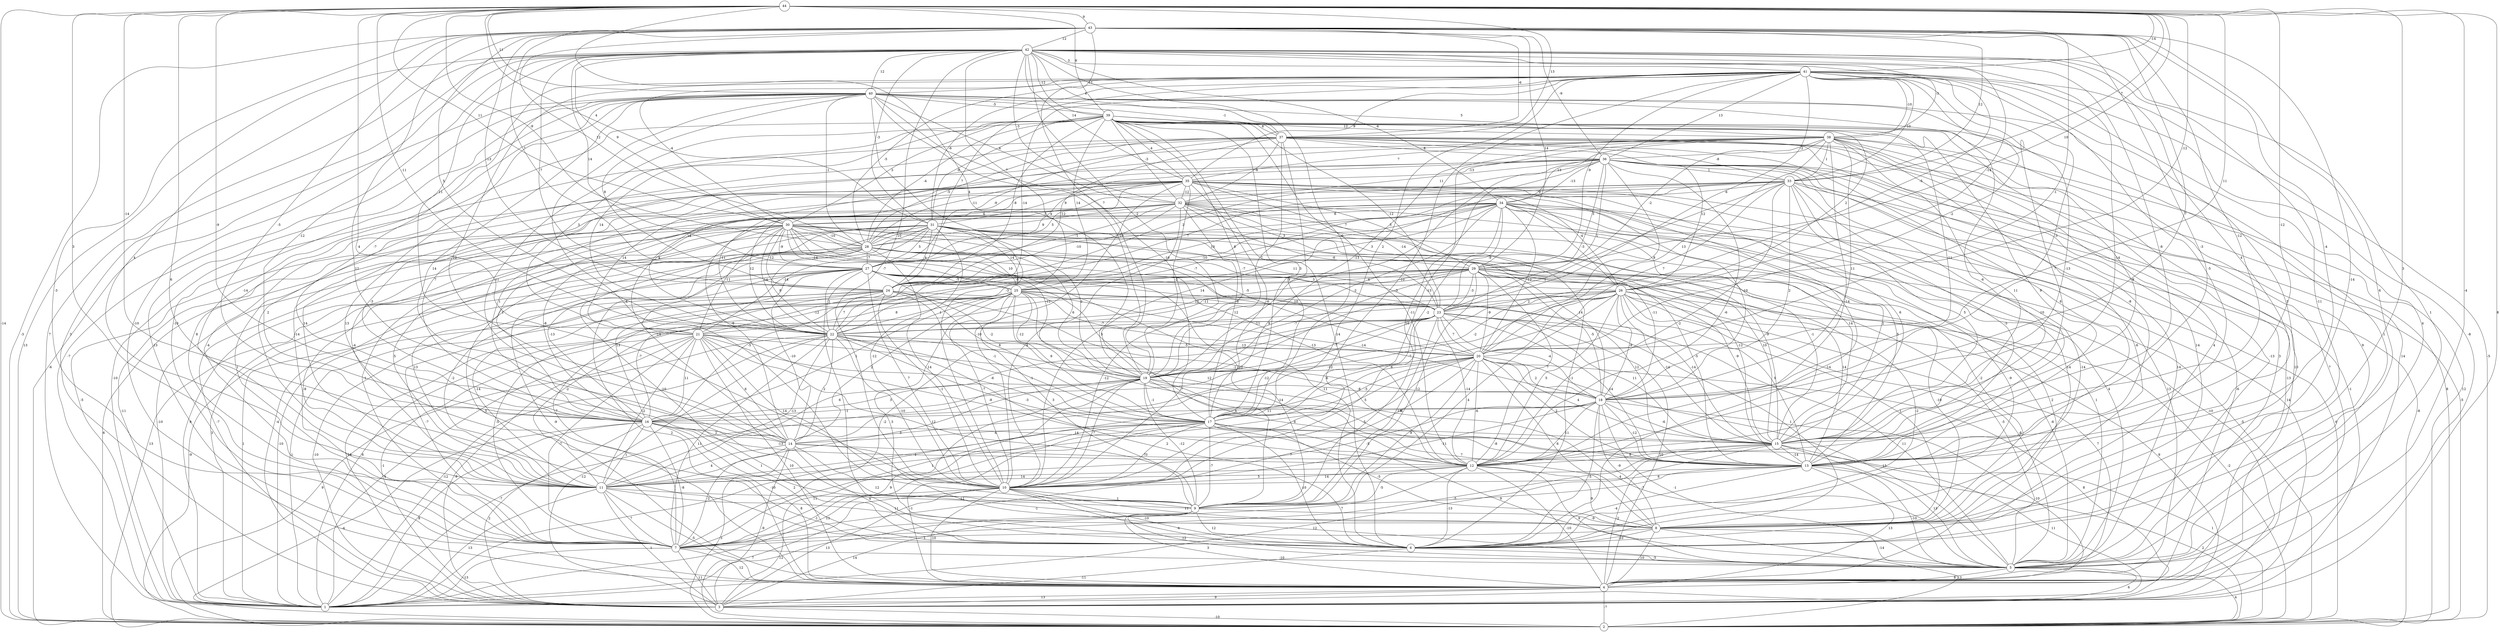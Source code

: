 graph { 
	 fontname="Helvetica,Arial,sans-serif" 
	 node [shape = circle]; 
	 44 -- 2 [label = "-14"];
	 44 -- 3 [label = "8"];
	 44 -- 5 [label = "-4"];
	 44 -- 6 [label = "6"];
	 44 -- 8 [label = "3"];
	 44 -- 10 [label = "4"];
	 44 -- 11 [label = "3"];
	 44 -- 14 [label = "-9"];
	 44 -- 15 [label = "-12"];
	 44 -- 16 [label = "-14"];
	 44 -- 19 [label = "4"];
	 44 -- 20 [label = "11"];
	 44 -- 22 [label = "-11"];
	 44 -- 26 [label = "-12"];
	 44 -- 28 [label = "-9"];
	 44 -- 29 [label = "10"];
	 44 -- 30 [label = "11"];
	 44 -- 31 [label = "4"];
	 44 -- 33 [label = "7"];
	 44 -- 37 [label = "13"];
	 44 -- 39 [label = "9"];
	 44 -- 40 [label = "11"];
	 44 -- 41 [label = "-14"];
	 44 -- 43 [label = "9"];
	 43 -- 2 [label = "-3"];
	 43 -- 6 [label = "6"];
	 43 -- 7 [label = "-3"];
	 43 -- 8 [label = "-14"];
	 43 -- 9 [label = "12"];
	 43 -- 11 [label = "4"];
	 43 -- 12 [label = "-3"];
	 43 -- 13 [label = "-4"];
	 43 -- 15 [label = "-12"];
	 43 -- 16 [label = "-5"];
	 43 -- 18 [label = "7"];
	 43 -- 19 [label = "7"];
	 43 -- 20 [label = "-1"];
	 43 -- 22 [label = "5"];
	 43 -- 24 [label = "-13"];
	 43 -- 27 [label = "7"];
	 43 -- 28 [label = "12"];
	 43 -- 29 [label = "14"];
	 43 -- 33 [label = "12"];
	 43 -- 36 [label = "-9"];
	 43 -- 37 [label = "-6"];
	 43 -- 42 [label = "12"];
	 42 -- 1 [label = "7"];
	 42 -- 2 [label = "13"];
	 42 -- 3 [label = "3"];
	 42 -- 4 [label = "-10"];
	 42 -- 5 [label = "1"];
	 42 -- 6 [label = "-11"];
	 42 -- 10 [label = "-7"];
	 42 -- 12 [label = "-14"];
	 42 -- 13 [label = "4"];
	 42 -- 15 [label = "-8"];
	 42 -- 16 [label = "-12"];
	 42 -- 17 [label = "-9"];
	 42 -- 19 [label = "-2"];
	 42 -- 21 [label = "11"];
	 42 -- 23 [label = "-5"];
	 42 -- 24 [label = "-7"];
	 42 -- 25 [label = "7"];
	 42 -- 26 [label = "-14"];
	 42 -- 27 [label = "14"];
	 42 -- 30 [label = "9"];
	 42 -- 31 [label = "-3"];
	 42 -- 32 [label = "-3"];
	 42 -- 34 [label = "-4"];
	 42 -- 35 [label = "14"];
	 42 -- 37 [label = "4"];
	 42 -- 38 [label = "-3"];
	 42 -- 39 [label = "-12"];
	 42 -- 40 [label = "12"];
	 42 -- 41 [label = "3"];
	 41 -- 2 [label = "-5"];
	 41 -- 4 [label = "-8"];
	 41 -- 5 [label = "4"];
	 41 -- 8 [label = "3"];
	 41 -- 10 [label = "-10"];
	 41 -- 12 [label = "-13"];
	 41 -- 13 [label = "-5"];
	 41 -- 14 [label = "12"];
	 41 -- 16 [label = "-7"];
	 41 -- 17 [label = "2"];
	 41 -- 18 [label = "-3"];
	 41 -- 20 [label = "-2"];
	 41 -- 22 [label = "-14"];
	 41 -- 23 [label = "6"];
	 41 -- 24 [label = "7"];
	 41 -- 28 [label = "-5"];
	 41 -- 29 [label = "-9"];
	 41 -- 30 [label = "-4"];
	 41 -- 31 [label = "-6"];
	 41 -- 33 [label = "-10"];
	 41 -- 35 [label = "9"];
	 41 -- 36 [label = "13"];
	 41 -- 38 [label = "-10"];
	 41 -- 40 [label = "-12"];
	 40 -- 1 [label = "-7"];
	 40 -- 2 [label = "-6"];
	 40 -- 4 [label = "13"];
	 40 -- 5 [label = "1"];
	 40 -- 6 [label = "13"];
	 40 -- 7 [label = "-10"];
	 40 -- 9 [label = "-4"];
	 40 -- 10 [label = "-3"];
	 40 -- 11 [label = "-14"];
	 40 -- 13 [label = "-6"];
	 40 -- 14 [label = "14"];
	 40 -- 15 [label = "7"];
	 40 -- 17 [label = "-10"];
	 40 -- 19 [label = "-10"];
	 40 -- 24 [label = "8"];
	 40 -- 28 [label = "-1"];
	 40 -- 32 [label = "4"];
	 40 -- 37 [label = "-1"];
	 40 -- 38 [label = "5"];
	 40 -- 39 [label = "-5"];
	 39 -- 4 [label = "14"];
	 39 -- 5 [label = "9"];
	 39 -- 6 [label = "-14"];
	 39 -- 7 [label = "8"];
	 39 -- 12 [label = "-3"];
	 39 -- 13 [label = "9"];
	 39 -- 14 [label = "-11"];
	 39 -- 15 [label = "9"];
	 39 -- 17 [label = "3"];
	 39 -- 18 [label = "-11"];
	 39 -- 19 [label = "8"];
	 39 -- 21 [label = "3"];
	 39 -- 22 [label = "14"];
	 39 -- 23 [label = "-12"];
	 39 -- 24 [label = "-8"];
	 39 -- 25 [label = "14"];
	 39 -- 26 [label = "2"];
	 39 -- 28 [label = "-4"];
	 39 -- 30 [label = "3"];
	 39 -- 31 [label = "-9"];
	 39 -- 32 [label = "-3"];
	 39 -- 35 [label = "-4"];
	 39 -- 37 [label = "8"];
	 39 -- 38 [label = "12"];
	 38 -- 2 [label = "12"];
	 38 -- 4 [label = "10"];
	 38 -- 5 [label = "3"];
	 38 -- 6 [label = "4"];
	 38 -- 7 [label = "-4"];
	 38 -- 9 [label = "10"];
	 38 -- 12 [label = "-14"];
	 38 -- 13 [label = "-8"];
	 38 -- 15 [label = "11"];
	 38 -- 18 [label = "11"];
	 38 -- 19 [label = "-13"];
	 38 -- 20 [label = "13"];
	 38 -- 22 [label = "14"];
	 38 -- 29 [label = "-2"];
	 38 -- 33 [label = "1"];
	 38 -- 34 [label = "13"];
	 38 -- 35 [label = "7"];
	 38 -- 36 [label = "-2"];
	 37 -- 1 [label = "-10"];
	 37 -- 2 [label = "8"];
	 37 -- 4 [label = "7"];
	 37 -- 5 [label = "-13"];
	 37 -- 6 [label = "14"];
	 37 -- 11 [label = "2"];
	 37 -- 13 [label = "6"];
	 37 -- 16 [label = "7"];
	 37 -- 17 [label = "9"];
	 37 -- 19 [label = "7"];
	 37 -- 24 [label = "-12"];
	 37 -- 26 [label = "12"];
	 37 -- 27 [label = "-9"];
	 37 -- 28 [label = "-5"];
	 37 -- 32 [label = "-6"];
	 37 -- 33 [label = "-8"];
	 37 -- 36 [label = "8"];
	 36 -- 2 [label = "-5"];
	 36 -- 3 [label = "-1"];
	 36 -- 4 [label = "-13"];
	 36 -- 5 [label = "14"];
	 36 -- 8 [label = "-6"];
	 36 -- 10 [label = "9"];
	 36 -- 11 [label = "14"];
	 36 -- 12 [label = "-6"];
	 36 -- 13 [label = "-10"];
	 36 -- 17 [label = "-13"];
	 36 -- 20 [label = "8"];
	 36 -- 23 [label = "1"];
	 36 -- 24 [label = "2"];
	 36 -- 27 [label = "4"];
	 36 -- 28 [label = "-11"];
	 36 -- 29 [label = "3"];
	 36 -- 32 [label = "11"];
	 36 -- 33 [label = "1"];
	 36 -- 34 [label = "-13"];
	 36 -- 35 [label = "-13"];
	 35 -- 1 [label = "-5"];
	 35 -- 3 [label = "14"];
	 35 -- 4 [label = "13"];
	 35 -- 6 [label = "-14"];
	 35 -- 7 [label = "1"];
	 35 -- 10 [label = "-10"];
	 35 -- 11 [label = "-14"];
	 35 -- 15 [label = "6"];
	 35 -- 16 [label = "-3"];
	 35 -- 17 [label = "-6"];
	 35 -- 18 [label = "-10"];
	 35 -- 19 [label = "-2"];
	 35 -- 21 [label = "14"];
	 35 -- 22 [label = "-11"];
	 35 -- 23 [label = "-14"];
	 35 -- 26 [label = "-4"];
	 35 -- 27 [label = "5"];
	 35 -- 28 [label = "4"];
	 35 -- 29 [label = "3"];
	 35 -- 31 [label = "9"];
	 35 -- 32 [label = "-12"];
	 34 -- 2 [label = "6"];
	 34 -- 3 [label = "-10"];
	 34 -- 5 [label = "4"];
	 34 -- 6 [label = "-9"];
	 34 -- 7 [label = "-1"];
	 34 -- 8 [label = "14"];
	 34 -- 11 [label = "-4"];
	 34 -- 13 [label = "5"];
	 34 -- 14 [label = "-8"];
	 34 -- 15 [label = "2"];
	 34 -- 17 [label = "-2"];
	 34 -- 19 [label = "-2"];
	 34 -- 20 [label = "-12"];
	 34 -- 22 [label = "-7"];
	 34 -- 23 [label = "-9"];
	 34 -- 24 [label = "10"];
	 34 -- 25 [label = "3"];
	 34 -- 26 [label = "-3"];
	 34 -- 28 [label = "7"];
	 34 -- 30 [label = "6"];
	 33 -- 2 [label = "-8"];
	 33 -- 4 [label = "-6"];
	 33 -- 6 [label = "-14"];
	 33 -- 10 [label = "5"];
	 33 -- 12 [label = "-2"];
	 33 -- 13 [label = "-5"];
	 33 -- 15 [label = "5"];
	 33 -- 16 [label = "1"];
	 33 -- 18 [label = "2"];
	 33 -- 19 [label = "1"];
	 33 -- 20 [label = "7"];
	 33 -- 21 [label = "4"];
	 33 -- 22 [label = "-10"];
	 33 -- 24 [label = "7"];
	 33 -- 32 [label = "9"];
	 32 -- 1 [label = "-11"];
	 32 -- 2 [label = "-5"];
	 32 -- 4 [label = "2"];
	 32 -- 6 [label = "-1"];
	 32 -- 10 [label = "4"];
	 32 -- 15 [label = "14"];
	 32 -- 16 [label = "1"];
	 32 -- 17 [label = "12"];
	 32 -- 22 [label = "12"];
	 32 -- 23 [label = "-6"];
	 32 -- 24 [label = "-10"];
	 32 -- 27 [label = "-1"];
	 32 -- 28 [label = "9"];
	 32 -- 29 [label = "3"];
	 32 -- 30 [label = "-3"];
	 31 -- 1 [label = "9"];
	 31 -- 3 [label = "-4"];
	 31 -- 4 [label = "5"];
	 31 -- 5 [label = "1"];
	 31 -- 6 [label = "-10"];
	 31 -- 8 [label = "-2"];
	 31 -- 10 [label = "-12"];
	 31 -- 13 [label = "-12"];
	 31 -- 14 [label = "-14"];
	 31 -- 15 [label = "-1"];
	 31 -- 18 [label = "14"];
	 31 -- 19 [label = "2"];
	 31 -- 21 [label = "-14"];
	 31 -- 23 [label = "11"];
	 31 -- 24 [label = "4"];
	 31 -- 25 [label = "14"];
	 31 -- 27 [label = "5"];
	 31 -- 28 [label = "10"];
	 30 -- 1 [label = "-10"];
	 30 -- 2 [label = "6"];
	 30 -- 3 [label = "-7"];
	 30 -- 6 [label = "-11"];
	 30 -- 7 [label = "-8"];
	 30 -- 9 [label = "-12"];
	 30 -- 11 [label = "5"];
	 30 -- 12 [label = "-13"];
	 30 -- 15 [label = "-9"];
	 30 -- 16 [label = "-8"];
	 30 -- 18 [label = "-11"];
	 30 -- 19 [label = "-12"];
	 30 -- 20 [label = "-5"];
	 30 -- 21 [label = "-11"];
	 30 -- 22 [label = "14"];
	 30 -- 23 [label = "-7"];
	 30 -- 24 [label = "-12"];
	 30 -- 25 [label = "-14"];
	 30 -- 27 [label = "-9"];
	 30 -- 28 [label = "-10"];
	 29 -- 1 [label = "-10"];
	 29 -- 5 [label = "-6"];
	 29 -- 6 [label = "-2"];
	 29 -- 7 [label = "7"];
	 29 -- 8 [label = "-10"];
	 29 -- 9 [label = "12"];
	 29 -- 10 [label = "-12"];
	 29 -- 12 [label = "7"];
	 29 -- 13 [label = "14"];
	 29 -- 15 [label = "-9"];
	 29 -- 16 [label = "-5"];
	 29 -- 18 [label = "-5"];
	 29 -- 19 [label = "-7"];
	 29 -- 20 [label = "-9"];
	 29 -- 22 [label = "-11"];
	 29 -- 23 [label = "-3"];
	 29 -- 24 [label = "-8"];
	 29 -- 25 [label = "4"];
	 28 -- 1 [label = "3"];
	 28 -- 2 [label = "13"];
	 28 -- 4 [label = "-9"];
	 28 -- 10 [label = "14"];
	 28 -- 11 [label = "13"];
	 28 -- 13 [label = "-5"];
	 28 -- 15 [label = "10"];
	 28 -- 16 [label = "-13"];
	 28 -- 19 [label = "6"];
	 28 -- 20 [label = "10"];
	 28 -- 22 [label = "8"];
	 28 -- 25 [label = "10"];
	 28 -- 27 [label = "-7"];
	 27 -- 1 [label = "1"];
	 27 -- 2 [label = "-9"];
	 27 -- 4 [label = "2"];
	 27 -- 5 [label = "-5"];
	 27 -- 6 [label = "-1"];
	 27 -- 9 [label = "-7"];
	 27 -- 10 [label = "7"];
	 27 -- 11 [label = "-2"];
	 27 -- 13 [label = "12"];
	 27 -- 14 [label = "-10"];
	 27 -- 16 [label = "13"];
	 27 -- 17 [label = "8"];
	 27 -- 22 [label = "2"];
	 27 -- 23 [label = "14"];
	 27 -- 25 [label = "-5"];
	 27 -- 26 [label = "3"];
	 26 -- 1 [label = "6"];
	 26 -- 2 [label = "-2"];
	 26 -- 3 [label = "9"];
	 26 -- 4 [label = "7"];
	 26 -- 5 [label = "-8"];
	 26 -- 7 [label = "-2"];
	 26 -- 8 [label = "1"];
	 26 -- 9 [label = "4"];
	 26 -- 11 [label = "-2"];
	 26 -- 12 [label = "5"];
	 26 -- 13 [label = "9"];
	 26 -- 14 [label = "-12"];
	 26 -- 15 [label = "-14"];
	 26 -- 16 [label = "-7"];
	 26 -- 18 [label = "-9"];
	 26 -- 19 [label = "-2"];
	 26 -- 22 [label = "-11"];
	 26 -- 23 [label = "2"];
	 25 -- 1 [label = "-1"];
	 25 -- 3 [label = "-14"];
	 25 -- 6 [label = "3"];
	 25 -- 7 [label = "-5"];
	 25 -- 9 [label = "3"];
	 25 -- 10 [label = "-7"];
	 25 -- 12 [label = "12"];
	 25 -- 14 [label = "2"];
	 25 -- 15 [label = "-14"];
	 25 -- 16 [label = "1"];
	 25 -- 17 [label = "9"];
	 25 -- 18 [label = "-14"];
	 25 -- 19 [label = "-12"];
	 25 -- 20 [label = "-7"];
	 25 -- 21 [label = "8"];
	 25 -- 22 [label = "1"];
	 25 -- 23 [label = "-8"];
	 24 -- 3 [label = "-10"];
	 24 -- 7 [label = "-7"];
	 24 -- 10 [label = "-1"];
	 24 -- 11 [label = "-14"];
	 24 -- 12 [label = "6"];
	 24 -- 16 [label = "-7"];
	 24 -- 17 [label = "-1"];
	 24 -- 19 [label = "-2"];
	 24 -- 21 [label = "-12"];
	 24 -- 22 [label = "7"];
	 24 -- 23 [label = "12"];
	 23 -- 3 [label = "-1"];
	 23 -- 4 [label = "10"];
	 23 -- 5 [label = "11"];
	 23 -- 8 [label = "1"];
	 23 -- 9 [label = "-13"];
	 23 -- 10 [label = "5"];
	 23 -- 11 [label = "6"];
	 23 -- 12 [label = "-14"];
	 23 -- 13 [label = "14"];
	 23 -- 14 [label = "-12"];
	 23 -- 15 [label = "11"];
	 23 -- 18 [label = "-4"];
	 23 -- 19 [label = "-7"];
	 23 -- 20 [label = "7"];
	 23 -- 22 [label = "-11"];
	 22 -- 1 [label = "-12"];
	 22 -- 2 [label = "9"];
	 22 -- 3 [label = "-12"];
	 22 -- 6 [label = "2"];
	 22 -- 7 [label = "11"];
	 22 -- 10 [label = "-10"];
	 22 -- 11 [label = "-13"];
	 22 -- 12 [label = "-3"];
	 22 -- 14 [label = "2"];
	 22 -- 17 [label = "-1"];
	 22 -- 18 [label = "-1"];
	 22 -- 20 [label = "13"];
	 21 -- 1 [label = "4"];
	 21 -- 3 [label = "-9"];
	 21 -- 4 [label = "10"];
	 21 -- 7 [label = "-7"];
	 21 -- 9 [label = "12"];
	 21 -- 10 [label = "14"];
	 21 -- 11 [label = "-2"];
	 21 -- 12 [label = "-8"];
	 21 -- 13 [label = "-14"];
	 21 -- 14 [label = "6"];
	 21 -- 16 [label = "11"];
	 21 -- 17 [label = "-6"];
	 21 -- 20 [label = "-5"];
	 20 -- 1 [label = "-10"];
	 20 -- 3 [label = "8"];
	 20 -- 5 [label = "-13"];
	 20 -- 7 [label = "7"];
	 20 -- 8 [label = "6"];
	 20 -- 9 [label = "9"];
	 20 -- 10 [label = "-5"];
	 20 -- 11 [label = "6"];
	 20 -- 12 [label = "-6"];
	 20 -- 13 [label = "2"];
	 20 -- 15 [label = "4"];
	 20 -- 17 [label = "-5"];
	 20 -- 18 [label = "2"];
	 20 -- 19 [label = "6"];
	 19 -- 1 [label = "-7"];
	 19 -- 3 [label = "11"];
	 19 -- 5 [label = "4"];
	 19 -- 7 [label = "1"];
	 19 -- 8 [label = "7"];
	 19 -- 9 [label = "-12"];
	 19 -- 10 [label = "-7"];
	 19 -- 11 [label = "3"];
	 19 -- 15 [label = "4"];
	 19 -- 16 [label = "3"];
	 19 -- 17 [label = "-1"];
	 19 -- 18 [label = "-8"];
	 18 -- 4 [label = "-10"];
	 18 -- 5 [label = "-1"];
	 18 -- 6 [label = "-5"];
	 18 -- 8 [label = "-9"];
	 18 -- 10 [label = "-11"];
	 18 -- 11 [label = "-5"];
	 18 -- 12 [label = "11"];
	 18 -- 13 [label = "-12"];
	 18 -- 15 [label = "-6"];
	 18 -- 16 [label = "11"];
	 18 -- 17 [label = "-6"];
	 17 -- 1 [label = "13"];
	 17 -- 2 [label = "1"];
	 17 -- 4 [label = "-1"];
	 17 -- 5 [label = "9"];
	 17 -- 6 [label = "10"];
	 17 -- 7 [label = "9"];
	 17 -- 8 [label = "-5"];
	 17 -- 9 [label = "-7"];
	 17 -- 10 [label = "-3"];
	 17 -- 11 [label = "1"];
	 17 -- 13 [label = "-8"];
	 17 -- 14 [label = "6"];
	 16 -- 1 [label = "8"];
	 16 -- 2 [label = "-4"];
	 16 -- 3 [label = "2"];
	 16 -- 4 [label = "8"];
	 16 -- 6 [label = "2"];
	 16 -- 7 [label = "-8"];
	 16 -- 9 [label = "1"];
	 16 -- 11 [label = "1"];
	 16 -- 12 [label = "-13"];
	 16 -- 14 [label = "2"];
	 16 -- 15 [label = "14"];
	 15 -- 1 [label = "12"];
	 15 -- 3 [label = "11"];
	 15 -- 4 [label = "-2"];
	 15 -- 5 [label = "13"];
	 15 -- 7 [label = "-5"];
	 15 -- 12 [label = "8"];
	 15 -- 13 [label = "-14"];
	 14 -- 2 [label = "3"];
	 14 -- 3 [label = "-9"];
	 14 -- 5 [label = "-1"];
	 14 -- 6 [label = "4"];
	 14 -- 7 [label = "-2"];
	 14 -- 8 [label = "12"];
	 14 -- 11 [label = "4"];
	 14 -- 13 [label = "-7"];
	 13 -- 2 [label = "2"];
	 13 -- 4 [label = "13"];
	 13 -- 5 [label = "-10"];
	 13 -- 6 [label = "-4"];
	 13 -- 9 [label = "-7"];
	 13 -- 10 [label = "6"];
	 13 -- 11 [label = "5"];
	 12 -- 4 [label = "-10"];
	 12 -- 5 [label = "9"];
	 12 -- 6 [label = "-13"];
	 12 -- 7 [label = "7"];
	 12 -- 8 [label = "9"];
	 12 -- 9 [label = "-5"];
	 12 -- 10 [label = "14"];
	 12 -- 11 [label = "14"];
	 11 -- 1 [label = "13"];
	 11 -- 3 [label = "1"];
	 11 -- 4 [label = "-5"];
	 11 -- 7 [label = "7"];
	 11 -- 8 [label = "11"];
	 11 -- 9 [label = "-11"];
	 10 -- 2 [label = "7"];
	 10 -- 3 [label = "13"];
	 10 -- 4 [label = "-10"];
	 10 -- 5 [label = "-4"];
	 10 -- 6 [label = "-10"];
	 10 -- 7 [label = "-1"];
	 10 -- 8 [label = "11"];
	 10 -- 9 [label = "1"];
	 9 -- 1 [label = "12"];
	 9 -- 3 [label = "14"];
	 9 -- 4 [label = "3"];
	 9 -- 5 [label = "12"];
	 9 -- 6 [label = "12"];
	 9 -- 8 [label = "-9"];
	 8 -- 2 [label = "13"];
	 8 -- 4 [label = "10"];
	 8 -- 5 [label = "-14"];
	 8 -- 6 [label = "-10"];
	 8 -- 7 [label = "1"];
	 7 -- 1 [label = "-13"];
	 7 -- 3 [label = "11"];
	 7 -- 4 [label = "12"];
	 7 -- 5 [label = "-10"];
	 6 -- 3 [label = "-11"];
	 6 -- 5 [label = "-5"];
	 5 -- 1 [label = "6"];
	 5 -- 2 [label = "4"];
	 5 -- 4 [label = "8"];
	 4 -- 1 [label = "13"];
	 4 -- 2 [label = "-7"];
	 4 -- 3 [label = "9"];
	 3 -- 2 [label = "-10"];
	 1;
	 2;
	 3;
	 4;
	 5;
	 6;
	 7;
	 8;
	 9;
	 10;
	 11;
	 12;
	 13;
	 14;
	 15;
	 16;
	 17;
	 18;
	 19;
	 20;
	 21;
	 22;
	 23;
	 24;
	 25;
	 26;
	 27;
	 28;
	 29;
	 30;
	 31;
	 32;
	 33;
	 34;
	 35;
	 36;
	 37;
	 38;
	 39;
	 40;
	 41;
	 42;
	 43;
	 44;
}
